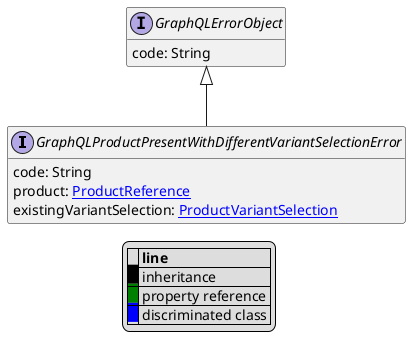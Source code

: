 @startuml

hide empty fields
hide empty methods
legend
|= |= line |
|<back:black>   </back>| inheritance |
|<back:green>   </back>| property reference |
|<back:blue>   </back>| discriminated class |
endlegend
interface GraphQLProductPresentWithDifferentVariantSelectionError [[GraphQLProductPresentWithDifferentVariantSelectionError.svg]] extends GraphQLErrorObject {
    code: String
    product: [[ProductReference.svg ProductReference]]
    existingVariantSelection: [[ProductVariantSelection.svg ProductVariantSelection]]
}
interface GraphQLErrorObject [[GraphQLErrorObject.svg]]  {
    code: String
}





@enduml
